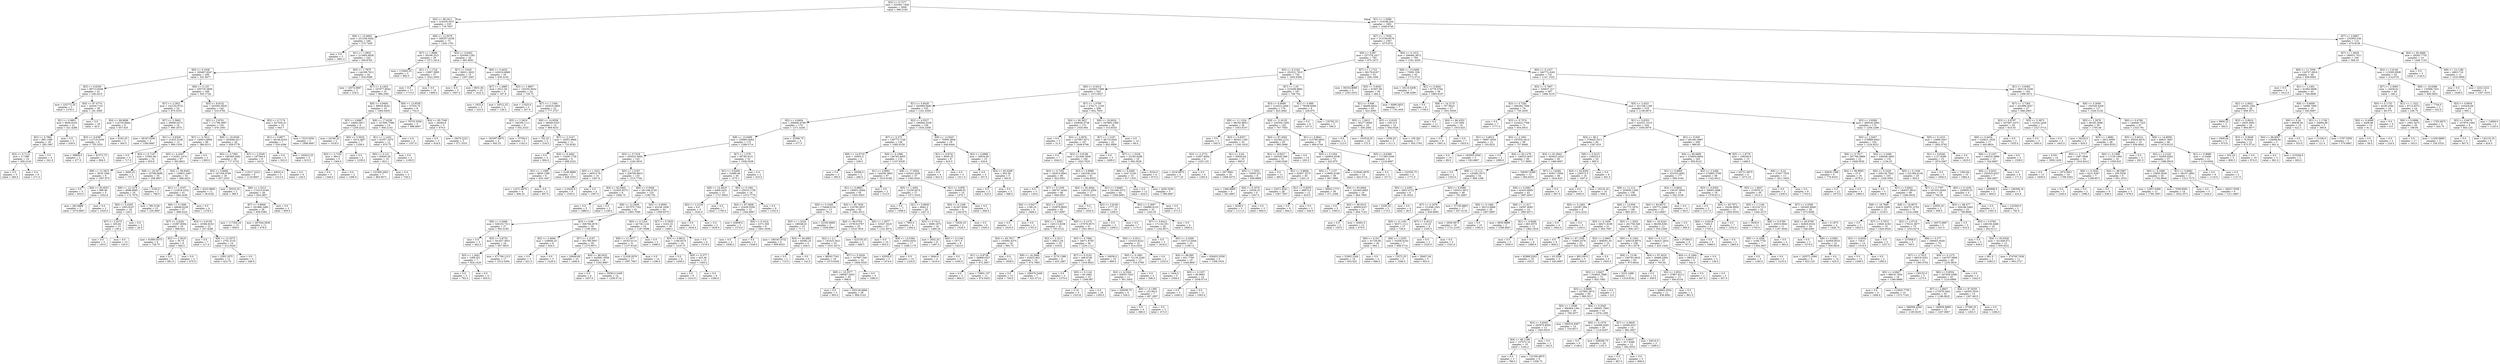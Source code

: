 digraph Tree {
node [shape=box] ;
0 [label="X[3] <= 0.7277\nmse = 333561.7456\nsamples = 2000\nvalue = 996.2165"] ;
1 [label="X[4] <= 96.2411\nmse = 318335.5237\nsamples = 319\nvalue = 719.7837"] ;
0 -> 1 [labeldistance=2.5, labelangle=45, headlabel="True"] ;
2 [label="X[8] <= 10.4664\nmse = 231256.0442\nsamples = 246\nvalue = 575.7439"] ;
1 -> 2 ;
3 [label="mse = 0.0\nsamples = 3\nvalue = 1861.0"] ;
2 -> 3 ;
4 [label="X[1] <= 1.0833\nmse = 213465.6638\nsamples = 243\nvalue = 559.8765"] ;
2 -> 4 ;
5 [label="X[0] <= 0.1038\nmse = 200467.6547\nsamples = 209\nvalue = 501.6077"] ;
4 -> 5 ;
6 [label="X[3] <= 0.6258\nmse = 99713.8346\nsamples = 41\nvalue = 249.3415"] ;
5 -> 6 ;
7 [label="mse = 233772.25\nsamples = 2\nvalue = 1376.5"] ;
6 -> 7 ;
8 [label="X[4] <= 87.4774\nmse = 24344.7101\nsamples = 39\nvalue = 191.5385"] ;
6 -> 8 ;
9 [label="X[1] <= 0.9801\nmse = 8656.8163\nsamples = 21\nvalue = 321.4286"] ;
8 -> 9 ;
10 [label="X[2] <= 3.7891\nmse = 895.1389\nsamples = 18\nvalue = 285.1667"] ;
9 -> 10 ;
11 [label="X[3] <= 0.7112\nmse = 5.7398\nsamples = 14\nvalue = 269.2143"] ;
10 -> 11 ;
12 [label="mse = 0.0\nsamples = 5\nvalue = 266.0"] ;
11 -> 12 ;
13 [label="mse = 0.0\nsamples = 9\nvalue = 271.0"] ;
11 -> 13 ;
14 [label="mse = 0.0\nsamples = 4\nvalue = 341.0"] ;
10 -> 14 ;
15 [label="mse = 0.0\nsamples = 3\nvalue = 539.0"] ;
9 -> 15 ;
16 [label="mse = 0.0\nsamples = 18\nvalue = 40.0"] ;
8 -> 16 ;
17 [label="X[0] <= 0.133\nmse = 205735.3809\nsamples = 168\nvalue = 563.1726"] ;
5 -> 17 ;
18 [label="X[7] <= 2.2821\nmse = 102154.9722\nsamples = 24\nvalue = 879.3333"] ;
17 -> 18 ;
19 [label="X[4] <= 89.8696\nmse = 114720.9844\nsamples = 8\nvalue = 657.625"] ;
18 -> 19 ;
20 [label="X[3] <= 0.6387\nmse = 112719.5556\nsamples = 6\nvalue = 755.3333"] ;
19 -> 20 ;
21 [label="mse = 38809.0\nsamples = 2\nvalue = 477.0"] ;
20 -> 21 ;
22 [label="mse = 91572.75\nsamples = 4\nvalue = 894.5"] ;
20 -> 22 ;
23 [label="mse = 6162.25\nsamples = 2\nvalue = 364.5"] ;
19 -> 23 ;
24 [label="X[7] <= 2.5893\nmse = 59006.0273\nsamples = 16\nvalue = 990.1875"] ;
18 -> 24 ;
25 [label="mse = 28163.5556\nsamples = 3\nvalue = 1384.6667"] ;
24 -> 25 ;
26 [label="X[1] <= 0.8328\nmse = 21925.5148\nsamples = 13\nvalue = 899.1538"] ;
24 -> 26 ;
27 [label="mse = 0.0\nsamples = 3\nvalue = 717.0"] ;
26 -> 27 ;
28 [label="X[3] <= 0.7167\nmse = 15562.96\nsamples = 10\nvalue = 953.8"] ;
26 -> 28 ;
29 [label="X[8] <= 12.3815\nmse = 3918.1094\nsamples = 8\nvalue = 1007.875"] ;
28 -> 29 ;
30 [label="mse = 0.0\nsamples = 3\nvalue = 933.0"] ;
29 -> 30 ;
31 [label="X[4] <= 92.8551\nmse = 886.96\nsamples = 5\nvalue = 1052.8"] ;
29 -> 31 ;
32 [label="mse = 282.8889\nsamples = 3\nvalue = 1074.6667"] ;
31 -> 32 ;
33 [label="mse = 0.0\nsamples = 2\nvalue = 1020.0"] ;
31 -> 33 ;
34 [label="mse = 3660.25\nsamples = 2\nvalue = 737.5"] ;
28 -> 34 ;
35 [label="X[5] <= 8.9152\nmse = 203562.5829\nsamples = 144\nvalue = 510.4792"] ;
17 -> 35 ;
36 [label="X[2] <= 3.8701\nmse = 171799.5897\nsamples = 134\nvalue = 478.1493"] ;
35 -> 36 ;
37 [label="X[7] <= 4.7612\nmse = 130913.6006\nsamples = 89\nvalue = 386.9213"] ;
36 -> 37 ;
38 [label="X[5] <= 4.3447\nmse = 110261.1074\nsamples = 87\nvalue = 363.8621"] ;
37 -> 38 ;
39 [label="X[8] <= 19.3471\nmse = 25788.6498\nsamples = 35\nvalue = 208.4857"] ;
38 -> 39 ;
40 [label="X[8] <= 12.1479\nmse = 4698.6685\nsamples = 33\nvalue = 172.7576"] ;
39 -> 40 ;
41 [label="X[6] <= 0.4305\nmse = 1955.9167\nsamples = 18\nvalue = 120.5"] ;
40 -> 41 ;
42 [label="X[7] <= 2.0375\nmse = 203.84\nsamples = 15\nvalue = 139.4"] ;
41 -> 42 ;
43 [label="mse = 0.0\nsamples = 2\nvalue = 103.0"] ;
42 -> 43 ;
44 [label="mse = 0.0\nsamples = 13\nvalue = 145.0"] ;
42 -> 44 ;
45 [label="mse = 0.0\nsamples = 3\nvalue = 26.0"] ;
41 -> 45 ;
46 [label="mse = 780.5156\nsamples = 15\nvalue = 235.4667"] ;
40 -> 46 ;
47 [label="mse = 5184.0\nsamples = 2\nvalue = 798.0"] ;
39 -> 47 ;
48 [label="X[4] <= 90.8265\nmse = 139931.2467\nsamples = 52\nvalue = 468.4423"] ;
38 -> 48 ;
49 [label="X[1] <= 1.0107\nmse = 112918.2332\nsamples = 41\nvalue = 584.2439"] ;
48 -> 49 ;
50 [label="X[6] <= 0.1408\nmse = 49648.6238\nsamples = 37\nvalue = 498.4324"] ;
49 -> 50 ;
51 [label="X[7] <= 2.6291\nmse = 31997.8594\nsamples = 16\nvalue = 696.625"] ;
50 -> 51 ;
52 [label="mse = 61894.9375\nsamples = 8\nvalue = 728.75"] ;
51 -> 52 ;
53 [label="X[2] <= 2.5018\nmse = 36.75\nsamples = 8\nvalue = 664.5"] ;
51 -> 53 ;
54 [label="mse = 0.0\nsamples = 6\nvalue = 661.0"] ;
53 -> 54 ;
55 [label="mse = 0.0\nsamples = 2\nvalue = 675.0"] ;
53 -> 55 ;
56 [label="X[3] <= 0.6139\nmse = 10366.8163\nsamples = 21\nvalue = 347.4286"] ;
50 -> 56 ;
57 [label="mse = 0.0\nsamples = 7\nvalue = 217.0"] ;
56 -> 57 ;
58 [label="X[8] <= 12.3575\nmse = 2791.5153\nsamples = 14\nvalue = 412.6429"] ;
56 -> 58 ;
59 [label="mse = 2393.1875\nsamples = 12\nvalue = 423.75"] ;
58 -> 59 ;
60 [label="mse = 0.0\nsamples = 2\nvalue = 346.0"] ;
58 -> 60 ;
61 [label="mse = 0.0\nsamples = 4\nvalue = 1378.0"] ;
49 -> 61 ;
62 [label="mse = 4333.9669\nsamples = 11\nvalue = 36.8182"] ;
48 -> 62 ;
63 [label="mse = 0.0\nsamples = 2\nvalue = 1390.0"] ;
37 -> 63 ;
64 [label="X[8] <= 16.6548\nmse = 203648.4217\nsamples = 45\nvalue = 658.5778"] ;
36 -> 64 ;
65 [label="X[5] <= 3.7483\nmse = 190369.2492\nsamples = 36\nvalue = 717.4722"] ;
64 -> 65 ;
66 [label="X[3] <= 0.6666\nmse = 167169.9789\nsamples = 30\nvalue = 637.2333"] ;
65 -> 66 ;
67 [label="mse = 35532.25\nsamples = 2\nvalue = 398.5"] ;
66 -> 67 ;
68 [label="X[6] <= 1.5213\nmse = 172210.9184\nsamples = 28\nvalue = 654.2857"] ;
66 -> 68 ;
69 [label="X[7] <= 0.8946\nmse = 181986.2485\nsamples = 26\nvalue = 638.5385"] ;
68 -> 69 ;
70 [label="mse = 117264.24\nsamples = 15\nvalue = 609.6"] ;
69 -> 70 ;
71 [label="mse = 267544.3636\nsamples = 11\nvalue = 678.0"] ;
69 -> 71 ;
72 [label="mse = 0.0\nsamples = 2\nvalue = 859.0"] ;
68 -> 72 ;
73 [label="mse = 113217.2222\nsamples = 6\nvalue = 1118.6667"] ;
65 -> 73 ;
74 [label="X[7] <= 2.5549\nmse = 187394.0\nsamples = 9\nvalue = 423.0"] ;
64 -> 74 ;
75 [label="mse = 40032.0\nsamples = 3\nvalue = 1013.0"] ;
74 -> 75 ;
76 [label="mse = 0.0\nsamples = 6\nvalue = 128.0"] ;
74 -> 76 ;
77 [label="X[3] <= 0.7174\nmse = 427500.41\nsamples = 10\nvalue = 943.7"] ;
35 -> 77 ;
78 [label="X[1] <= 0.8877\nmse = 49146.8163\nsamples = 7\nvalue = 534.4286"] ;
77 -> 78 ;
79 [label="mse = 0.0\nsamples = 5\nvalue = 502.0"] ;
78 -> 79 ;
80 [label="mse = 162812.25\nsamples = 2\nvalue = 615.5"] ;
78 -> 80 ;
81 [label="mse = 7523.5556\nsamples = 3\nvalue = 1898.6667"] ;
77 -> 81 ;
82 [label="X[5] <= 1.7875\nmse = 144199.7612\nsamples = 34\nvalue = 918.0588"] ;
4 -> 82 ;
83 [label="mse = 14572.6667\nsamples = 3\nvalue = 234.0"] ;
82 -> 83 ;
84 [label="X[7] <= 4.1454\nmse = 107077.8044\nsamples = 31\nvalue = 984.2581"] ;
82 -> 84 ;
85 [label="X[6] <= 0.9494\nmse = 99020.8242\nsamples = 23\nvalue = 1065.0435"] ;
84 -> 85 ;
86 [label="X[3] <= 0.6867\nmse = 24663.0617\nsamples = 9\nvalue = 1259.2222"] ;
85 -> 86 ;
87 [label="mse = 24180.25\nsamples = 2\nvalue = 1018.5"] ;
86 -> 87 ;
88 [label="X[5] <= 5.5033\nmse = 3514.2857\nsamples = 7\nvalue = 1328.0"] ;
86 -> 88 ;
89 [label="X[5] <= 3.7192\nmse = 384.0\nsamples = 5\nvalue = 1364.0"] ;
88 -> 89 ;
90 [label="mse = 0.0\nsamples = 3\nvalue = 1348.0"] ;
89 -> 90 ;
91 [label="mse = 0.0\nsamples = 2\nvalue = 1388.0"] ;
89 -> 91 ;
92 [label="mse = 0.0\nsamples = 2\nvalue = 1238.0"] ;
88 -> 92 ;
93 [label="X[8] <= 17.6258\nmse = 107000.7398\nsamples = 14\nvalue = 940.2143"] ;
85 -> 93 ;
94 [label="X[1] <= 1.1423\nmse = 91057.1875\nsamples = 12\nvalue = 870.75"] ;
93 -> 94 ;
95 [label="X[0] <= 0.131\nmse = 95645.49\nsamples = 10\nvalue = 823.1"] ;
94 -> 95 ;
96 [label="mse = 131099.2653\nsamples = 7\nvalue = 863.8571"] ;
95 -> 96 ;
97 [label="mse = 0.0\nsamples = 3\nvalue = 728.0"] ;
95 -> 97 ;
98 [label="mse = 0.0\nsamples = 2\nvalue = 1109.0"] ;
94 -> 98 ;
99 [label="mse = 0.0\nsamples = 2\nvalue = 1357.0"] ;
93 -> 99 ;
100 [label="X[8] <= 13.8558\nmse = 57534.75\nsamples = 8\nvalue = 752.0"] ;
84 -> 100 ;
101 [label="mse = 79733.5556\nsamples = 3\nvalue = 888.6667"] ;
100 -> 101 ;
102 [label="X[4] <= 85.7548\nmse = 26284.8\nsamples = 5\nvalue = 670.0"] ;
100 -> 102 ;
103 [label="mse = 0.0\nsamples = 2\nvalue = 818.0"] ;
102 -> 103 ;
104 [label="mse = 19470.2222\nsamples = 3\nvalue = 571.3333"] ;
102 -> 104 ;
105 [label="X[8] <= 12.5078\nmse = 306257.6258\nsamples = 73\nvalue = 1205.1781"] ;
1 -> 105 ;
106 [label="X[7] <= 1.9689\nmse = 56166.2521\nsamples = 29\nvalue = 1571.2414"] ;
105 -> 106 ;
107 [label="mse = 115940.25\nsamples = 2\nvalue = 882.5"] ;
106 -> 107 ;
108 [label="X[1] <= 1.1724\nmse = 13997.5995\nsamples = 27\nvalue = 1622.2593"] ;
106 -> 108 ;
109 [label="mse = 0.0\nsamples = 17\nvalue = 1713.0"] ;
108 -> 109 ;
110 [label="mse = 0.0\nsamples = 10\nvalue = 1468.0"] ;
108 -> 110 ;
111 [label="X[3] <= 0.6402\nmse = 324560.1281\nsamples = 44\nvalue = 963.9091"] ;
105 -> 111 ;
112 [label="X[7] <= 0.635\nmse = 66911.2622\nsamples = 15\nvalue = 1597.2667"] ;
111 -> 112 ;
113 [label="mse = 0.0\nsamples = 5\nvalue = 1947.0"] ;
112 -> 113 ;
114 [label="mse = 8631.84\nsamples = 10\nvalue = 1422.4"] ;
112 -> 114 ;
115 [label="X[6] <= 0.4434\nmse = 143018.6968\nsamples = 29\nvalue = 636.3103"] ;
111 -> 115 ;
116 [label="X[7] <= 1.4985\nmse = 9512.56\nsamples = 5\nvalue = 187.8"] ;
115 -> 116 ;
117 [label="mse = 1922.0\nsamples = 3\nvalue = 222.0"] ;
116 -> 117 ;
118 [label="mse = 16512.25\nsamples = 2\nvalue = 136.5"] ;
116 -> 118 ;
119 [label="X[5] <= 1.8807\nmse = 120192.8542\nsamples = 24\nvalue = 729.75"] ;
115 -> 119 ;
120 [label="mse = 11025.0\nsamples = 2\nvalue = 207.0"] ;
119 -> 120 ;
121 [label="X[7] <= 1.1364\nmse = 103016.2893\nsamples = 22\nvalue = 777.2727"] ;
119 -> 121 ;
122 [label="X[5] <= 2.2819\nmse = 156169.1111\nsamples = 9\nvalue = 932.3333"] ;
121 -> 122 ;
123 [label="mse = 183397.6875\nsamples = 4\nvalue = 645.25"] ;
122 -> 123 ;
124 [label="mse = 15706.0\nsamples = 5\nvalue = 1162.0"] ;
122 -> 124 ;
125 [label="X[8] <= 14.6558\nmse = 38048.5325\nsamples = 13\nvalue = 669.9231"] ;
121 -> 125 ;
126 [label="mse = 702.25\nsamples = 2\nvalue = 318.5"] ;
125 -> 126 ;
127 [label="X[7] <= 2.2147\nmse = 18301.9669\nsamples = 11\nvalue = 733.8182"] ;
125 -> 127 ;
128 [label="mse = 0.0\nsamples = 2\nvalue = 894.0"] ;
127 -> 128 ;
129 [label="X[5] <= 6.4462\nmse = 15400.1728\nsamples = 9\nvalue = 698.2222"] ;
127 -> 129 ;
130 [label="X[1] <= 1.1099\nmse = 8830.1389\nsamples = 6\nvalue = 633.1667"] ;
129 -> 130 ;
131 [label="mse = 11071.6875\nsamples = 4\nvalue = 606.25"] ;
130 -> 131 ;
132 [label="mse = 0.0\nsamples = 2\nvalue = 687.0"] ;
130 -> 132 ;
133 [label="mse = 3146.8889\nsamples = 3\nvalue = 828.3333"] ;
129 -> 133 ;
134 [label="X[1] <= 1.0586\nmse = 319198.204\nsamples = 1681\nvalue = 1048.6746"] ;
0 -> 134 [labeldistance=2.5, labelangle=-45, headlabel="False"] ;
135 [label="X[7] <= 1.7639\nmse = 313109.6578\nsamples = 1567\nvalue = 1075.873"] ;
134 -> 135 ;
136 [label="X[6] <= 0.967\nmse = 257379.1917\nsamples = 783\nvalue = 970.1673"] ;
135 -> 136 ;
137 [label="X[5] <= 6.2163\nmse = 252531.7815\nsamples = 730\nvalue = 1003.6384"] ;
136 -> 137 ;
138 [label="X[6] <= 0.4314\nmse = 243363.7499\nsamples = 543\nvalue = 1073.8527"] ;
137 -> 138 ;
139 [label="X[1] <= 0.8428\nmse = 202968.5683\nsamples = 335\nvalue = 1161.4358"] ;
138 -> 139 ;
140 [label="X[2] <= 4.8404\nmse = 206640.4789\nsamples = 179\nvalue = 1271.4246"] ;
139 -> 140 ;
141 [label="X[8] <= 13.0499\nmse = 195863.9363\nsamples = 175\nvalue = 1289.5714"] ;
140 -> 141 ;
142 [label="X[3] <= 0.7418\nmse = 205032.0005\nsamples = 143\nvalue = 1240.3916"] ;
141 -> 142 ;
143 [label="X[5] <= 1.3221\nmse = 66515.76\nsamples = 10\nvalue = 1567.8"] ;
142 -> 143 ;
144 [label="mse = 110450.0\nsamples = 6\nvalue = 1555.0"] ;
143 -> 144 ;
145 [label="mse = 0.0\nsamples = 4\nvalue = 1587.0"] ;
143 -> 145 ;
146 [label="X[5] <= 1.0187\nmse = 206780.8815\nsamples = 133\nvalue = 1215.7744"] ;
142 -> 146 ;
147 [label="X[4] <= 92.0465\nmse = 131835.9375\nsamples = 8\nvalue = 1606.75"] ;
146 -> 147 ;
148 [label="mse = 0.0\nsamples = 5\nvalue = 1888.0"] ;
147 -> 148 ;
149 [label="mse = 0.0\nsamples = 3\nvalue = 1138.0"] ;
147 -> 149 ;
150 [label="X[6] <= 0.3049\nmse = 201168.0745\nsamples = 125\nvalue = 1190.752"] ;
146 -> 150 ;
151 [label="X[8] <= 12.2636\nmse = 337375.7162\nsamples = 61\nvalue = 1065.7049"] ;
150 -> 151 ;
152 [label="X[6] <= 0.2666\nmse = 328103.7311\nsamples = 27\nvalue = 902.5185"] ;
151 -> 152 ;
153 [label="mse = 0.0\nsamples = 3\nvalue = 462.0"] ;
152 -> 153 ;
154 [label="X[3] <= 0.8733\nmse = 341827.4931\nsamples = 24\nvalue = 957.5833"] ;
152 -> 154 ;
155 [label="X[5] <= 1.2641\nmse = 1269.551\nsamples = 7\nvalue = 824.1429"] ;
154 -> 155 ;
156 [label="mse = 0.0\nsamples = 3\nvalue = 783.0"] ;
155 -> 156 ;
157 [label="mse = 0.0\nsamples = 4\nvalue = 855.0"] ;
155 -> 157 ;
158 [label="mse = 471706.1315\nsamples = 17\nvalue = 1012.5294"] ;
154 -> 158 ;
159 [label="X[3] <= 0.88\nmse = 306798.2076\nsamples = 34\nvalue = 1195.2941"] ;
151 -> 159 ;
160 [label="X[2] <= 3.4694\nmse = 159600.25\nsamples = 6\nvalue = 820.5"] ;
159 -> 160 ;
161 [label="mse = 0.0\nsamples = 3\nvalue = 421.0"] ;
160 -> 161 ;
162 [label="mse = 0.0\nsamples = 3\nvalue = 1220.0"] ;
160 -> 162 ;
163 [label="X[7] <= 1.2197\nmse = 301789.5957\nsamples = 28\nvalue = 1275.6071"] ;
159 -> 163 ;
164 [label="mse = 20649.69\nsamples = 10\nvalue = 1406.9"] ;
163 -> 164 ;
165 [label="X[4] <= 86.0432\nmse = 443081.5556\nsamples = 18\nvalue = 1202.6667"] ;
163 -> 165 ;
166 [label="mse = 0.0\nsamples = 4\nvalue = 1007.0"] ;
165 -> 166 ;
167 [label="mse = 555612.2449\nsamples = 14\nvalue = 1258.5714"] ;
165 -> 167 ;
168 [label="X[3] <= 0.8056\nmse = 42236.1836\nsamples = 64\nvalue = 1309.9375"] ;
150 -> 168 ;
169 [label="X[0] <= 0.1254\nmse = 42736.1142\nsamples = 34\nvalue = 1187.0588"] ;
168 -> 169 ;
170 [label="X[8] <= 11.5977\nmse = 19163.0114\nsamples = 31\nvalue = 1137.6129"] ;
169 -> 170 ;
171 [label="mse = 31428.2976\nsamples = 17\nvalue = 1097.7647"] ;
170 -> 171 ;
172 [label="mse = 0.0\nsamples = 14\nvalue = 1186.0"] ;
170 -> 172 ;
173 [label="mse = 0.0\nsamples = 3\nvalue = 1698.0"] ;
169 -> 173 ;
174 [label="X[7] <= 0.7829\nmse = 5163.16\nsamples = 30\nvalue = 1449.2"] ;
168 -> 174 ;
175 [label="X[3] <= 0.8613\nmse = 1188.9375\nsamples = 24\nvalue = 1416.75"] ;
174 -> 175 ;
176 [label="mse = 0.0\nsamples = 9\nvalue = 1456.0"] ;
175 -> 176 ;
177 [label="X[6] <= 0.377\nmse = 423.36\nsamples = 15\nvalue = 1393.2"] ;
175 -> 177 ;
178 [label="mse = 0.0\nsamples = 9\nvalue = 1410.0"] ;
177 -> 178 ;
179 [label="mse = 0.0\nsamples = 6\nvalue = 1368.0"] ;
177 -> 179 ;
180 [label="mse = 0.0\nsamples = 6\nvalue = 1579.0"] ;
174 -> 180 ;
181 [label="X[7] <= 1.078\nmse = 95785.9131\nsamples = 32\nvalue = 1509.3438"] ;
141 -> 181 ;
182 [label="X[1] <= 0.8266\nmse = 32989.49\nsamples = 30\nvalue = 1575.1"] ;
181 -> 182 ;
183 [label="X[8] <= 14.4619\nmse = 6460.2431\nsamples = 12\nvalue = 1727.0833"] ;
182 -> 183 ;
184 [label="X[2] <= 2.2126\nmse = 6.0\nsamples = 5\nvalue = 1632.0"] ;
183 -> 184 ;
185 [label="mse = 0.0\nsamples = 3\nvalue = 1634.0"] ;
184 -> 185 ;
186 [label="mse = 0.0\nsamples = 2\nvalue = 1629.0"] ;
184 -> 186 ;
187 [label="mse = 0.0\nsamples = 7\nvalue = 1795.0"] ;
183 -> 187 ;
188 [label="X[0] <= 0.1061\nmse = 25010.1728\nsamples = 18\nvalue = 1473.7778"] ;
182 -> 188 ;
189 [label="X[4] <= 87.5808\nmse = 22439.5556\nsamples = 12\nvalue = 1544.6667"] ;
188 -> 189 ;
190 [label="mse = 43808.0\nsamples = 3\nvalue = 1374.0"] ;
189 -> 190 ;
191 [label="X[0] <= 0.1014\nmse = 2371.358\nsamples = 9\nvalue = 1601.5556"] ;
189 -> 191 ;
192 [label="mse = 0.0\nsamples = 4\nvalue = 1656.0"] ;
191 -> 192 ;
193 [label="mse = 0.0\nsamples = 5\nvalue = 1558.0"] ;
191 -> 193 ;
194 [label="mse = 0.0\nsamples = 6\nvalue = 1332.0"] ;
188 -> 194 ;
195 [label="mse = 0.0\nsamples = 2\nvalue = 523.0"] ;
181 -> 195 ;
196 [label="mse = 33390.75\nsamples = 4\nvalue = 477.5"] ;
140 -> 196 ;
197 [label="X[2] <= 4.5527\nmse = 168946.4339\nsamples = 156\nvalue = 1035.2308"] ;
139 -> 197 ;
198 [label="X[7] <= 0.272\nmse = 159773.7148\nsamples = 138\nvalue = 1085.6159"] ;
197 -> 198 ;
199 [label="X[8] <= 14.9716\nmse = 20002.0\nsamples = 4\nvalue = 338.0"] ;
198 -> 199 ;
200 [label="mse = 0.0\nsamples = 2\nvalue = 390.0"] ;
199 -> 200 ;
201 [label="mse = 34596.0\nsamples = 2\nvalue = 286.0"] ;
199 -> 201 ;
202 [label="X[0] <= 0.1086\nmse = 146763.4955\nsamples = 134\nvalue = 1107.9328"] ;
198 -> 202 ;
203 [label="X[1] <= 0.8991\nmse = 144256.3803\nsamples = 97\nvalue = 1010.6186"] ;
202 -> 203 ;
204 [label="X[1] <= 0.8863\nmse = 136831.9384\nsamples = 95\nvalue = 1025.3053"] ;
203 -> 204 ;
205 [label="X[0] <= 0.1049\nmse = 174448.6154\nsamples = 13\nvalue = 791.0"] ;
204 -> 205 ;
206 [label="X[5] <= 1.3224\nmse = 196546.61\nsamples = 10\nvalue = 717.3"] ;
205 -> 206 ;
207 [label="mse = 180183.4722\nsamples = 6\nvalue = 909.8333"] ;
206 -> 207 ;
208 [label="X[4] <= 84.6881\nmse = 82082.25\nsamples = 4\nvalue = 428.5"] ;
206 -> 208 ;
209 [label="mse = 0.0\nsamples = 2\nvalue = 715.0"] ;
208 -> 209 ;
210 [label="mse = 0.0\nsamples = 2\nvalue = 142.0"] ;
208 -> 210 ;
211 [label="mse = 22330.8889\nsamples = 3\nvalue = 1036.6667"] ;
205 -> 211 ;
212 [label="X[4] <= 95.7629\nmse = 120785.0037\nsamples = 82\nvalue = 1062.4512"] ;
204 -> 212 ;
213 [label="X[4] <= 84.0704\nmse = 157819.0797\nsamples = 55\nvalue = 1018.7818"] ;
212 -> 213 ;
214 [label="X[2] <= 2.1\nmse = 143325.3421\nsamples = 53\nvalue = 1031.5472"] ;
213 -> 214 ;
215 [label="mse = 96543.7341\nsamples = 19\nvalue = 1073.0526"] ;
214 -> 215 ;
216 [label="X[7] <= 0.5429\nmse = 167967.346\nsamples = 34\nvalue = 1008.3529"] ;
214 -> 216 ;
217 [label="X[8] <= 10.3577\nmse = 189587.2933\nsamples = 30\nvalue = 998.8"] ;
216 -> 217 ;
218 [label="mse = 0.0\nsamples = 2\nvalue = 993.0"] ;
217 -> 218 ;
219 [label="mse = 203126.6684\nsamples = 28\nvalue = 999.2143"] ;
217 -> 219 ;
220 [label="mse = 0.0\nsamples = 4\nvalue = 1080.0"] ;
216 -> 220 ;
221 [label="mse = 423150.25\nsamples = 2\nvalue = 680.5"] ;
213 -> 221 ;
222 [label="X[5] <= 1.5977\nmse = 33547.3525\nsamples = 27\nvalue = 1151.4074"] ;
212 -> 222 ;
223 [label="mse = 0.0\nsamples = 10\nvalue = 953.0"] ;
222 -> 223 ;
224 [label="X[8] <= 14.5394\nmse = 16503.6332\nsamples = 17\nvalue = 1268.1176"] ;
222 -> 224 ;
225 [label="mse = 42050.0\nsamples = 3\nvalue = 1474.0"] ;
224 -> 225 ;
226 [label="mse = 0.0\nsamples = 14\nvalue = 1224.0"] ;
224 -> 226 ;
227 [label="mse = 0.0\nsamples = 2\nvalue = 313.0"] ;
203 -> 227 ;
228 [label="X[8] <= 17.8563\nmse = 63422.4295\nsamples = 37\nvalue = 1363.0541"] ;
202 -> 228 ;
229 [label="X[5] <= 1.4081\nmse = 12239.4074\nsamples = 27\nvalue = 1471.3333"] ;
228 -> 229 ;
230 [label="mse = 0.0\nsamples = 7\nvalue = 1598.0"] ;
229 -> 230 ;
231 [label="X[1] <= 0.8936\nmse = 8942.2\nsamples = 20\nvalue = 1427.0"] ;
229 -> 231 ;
232 [label="mse = 7803.0\nsamples = 4\nvalue = 1294.0"] ;
231 -> 232 ;
233 [label="X[3] <= 0.7412\nmse = 3699.1875\nsamples = 16\nvalue = 1460.25"] ;
231 -> 233 ;
234 [label="mse = 2652.25\nsamples = 8\nvalue = 1497.5"] ;
233 -> 234 ;
235 [label="X[6] <= 0.1194\nmse = 1971.0\nsamples = 8\nvalue = 1423.0"] ;
233 -> 235 ;
236 [label="mse = 3844.0\nsamples = 4\nvalue = 1416.0"] ;
235 -> 236 ;
237 [label="mse = 0.0\nsamples = 4\nvalue = 1430.0"] ;
235 -> 237 ;
238 [label="X[1] <= 0.959\nmse = 84489.81\nsamples = 10\nvalue = 1070.7"] ;
228 -> 238 ;
239 [label="X[0] <= 0.1299\nmse = 61267.6094\nsamples = 8\nvalue = 1164.875"] ;
238 -> 239 ;
240 [label="mse = 72630.25\nsamples = 2\nvalue = 1524.5"] ;
239 -> 240 ;
241 [label="mse = 0.0\nsamples = 6\nvalue = 1045.0"] ;
239 -> 241 ;
242 [label="mse = 0.0\nsamples = 2\nvalue = 694.0"] ;
238 -> 242 ;
243 [label="X[8] <= 13.8347\nmse = 70590.3858\nsamples = 18\nvalue = 648.9444"] ;
197 -> 243 ;
244 [label="X[1] <= 0.8741\nmse = 8930.25\nsamples = 8\nvalue = 916.5"] ;
243 -> 244 ;
245 [label="mse = 0.0\nsamples = 4\nvalue = 822.0"] ;
244 -> 245 ;
246 [label="mse = 0.0\nsamples = 4\nvalue = 1011.0"] ;
244 -> 246 ;
247 [label="X[2] <= 4.6886\nmse = 16834.69\nsamples = 10\nvalue = 434.9"] ;
243 -> 247 ;
248 [label="mse = 0.0\nsamples = 5\nvalue = 307.0"] ;
247 -> 248 ;
249 [label="X[4] <= 93.0299\nmse = 952.56\nsamples = 5\nvalue = 562.8"] ;
247 -> 249 ;
250 [label="mse = 0.0\nsamples = 2\nvalue = 525.0"] ;
249 -> 250 ;
251 [label="mse = 0.0\nsamples = 3\nvalue = 588.0"] ;
249 -> 251 ;
252 [label="X[7] <= 1.0759\nmse = 276171.1159\nsamples = 208\nvalue = 932.7933"] ;
138 -> 252 ;
253 [label="X[4] <= 80.3627\nmse = 250648.3738\nsamples = 172\nvalue = 1020.064"] ;
252 -> 253 ;
254 [label="mse = 0.0\nsamples = 5\nvalue = 31.0"] ;
253 -> 254 ;
255 [label="X[2] <= 2.0876\nmse = 227987.0571\nsamples = 167\nvalue = 1049.6766"] ;
253 -> 255 ;
256 [label="mse = 0.0\nsamples = 7\nvalue = 1642.0"] ;
255 -> 256 ;
257 [label="X[3] <= 0.8188\nmse = 221940.3936\nsamples = 160\nvalue = 1023.7625"] ;
255 -> 257 ;
258 [label="X[3] <= 0.7292\nmse = 182915.6843\nsamples = 99\nvalue = 924.5051"] ;
257 -> 258 ;
259 [label="mse = 0.0\nsamples = 3\nvalue = 139.0"] ;
258 -> 259 ;
260 [label="X[7] <= 0.1559\nmse = 168747.4244\nsamples = 96\nvalue = 949.0521"] ;
258 -> 260 ;
261 [label="X[6] <= 0.6477\nmse = 1190.25\nsamples = 4\nvalue = 1666.5"] ;
260 -> 261 ;
262 [label="mse = 0.0\nsamples = 2\nvalue = 1632.0"] ;
261 -> 262 ;
263 [label="mse = 0.0\nsamples = 2\nvalue = 1701.0"] ;
261 -> 263 ;
264 [label="X[2] <= 2.5027\nmse = 152679.8605\nsamples = 92\nvalue = 917.8587"] ;
260 -> 264 ;
265 [label="X[5] <= 1.2562\nmse = 129113.8108\nsamples = 41\nvalue = 763.5122"] ;
264 -> 265 ;
266 [label="X[4] <= 83.7817\nmse = 153092.4375\nsamples = 16\nvalue = 992.75"] ;
265 -> 266 ;
267 [label="X[1] <= 0.8738\nmse = 58869.6327\nsamples = 14\nvalue = 872.2857"] ;
266 -> 267 ;
268 [label="mse = 0.0\nsamples = 3\nvalue = 864.0"] ;
267 -> 268 ;
269 [label="mse = 74901.157\nsamples = 11\nvalue = 874.5455"] ;
267 -> 269 ;
270 [label="mse = 0.0\nsamples = 2\nvalue = 1836.0"] ;
266 -> 270 ;
271 [label="X[2] <= 2.3211\nmse = 58611.04\nsamples = 25\nvalue = 616.8"] ;
265 -> 271 ;
272 [label="X[8] <= 16.2669\nmse = 62422.903\nsamples = 19\nvalue = 674.7895"] ;
271 -> 272 ;
273 [label="mse = 0.0\nsamples = 12\nvalue = 700.0"] ;
272 -> 273 ;
274 [label="mse = 166476.2449\nsamples = 7\nvalue = 631.5714"] ;
272 -> 274 ;
275 [label="mse = 2170.1389\nsamples = 6\nvalue = 433.1667"] ;
271 -> 275 ;
276 [label="X[0] <= 0.1275\nmse = 137076.9573\nsamples = 51\nvalue = 1041.9412"] ;
264 -> 276 ;
277 [label="X[3] <= 0.7984\nmse = 34071.8765\nsamples = 36\nvalue = 1220.1111"] ;
276 -> 277 ;
278 [label="X[7] <= 0.3143\nmse = 496.6746\nsamples = 26\nvalue = 1316.6923"] ;
277 -> 278 ;
279 [label="mse = 0.0\nsamples = 3\nvalue = 1375.0"] ;
278 -> 279 ;
280 [label="X[0] <= 0.1142\nmse = 60.1664\nsamples = 23\nvalue = 1309.087"] ;
278 -> 280 ;
281 [label="mse = 0.16\nsamples = 5\nvalue = 1323.8"] ;
280 -> 281 ;
282 [label="mse = 0.0\nsamples = 18\nvalue = 1305.0"] ;
280 -> 282 ;
283 [label="mse = 34058.0\nsamples = 10\nvalue = 969.0"] ;
277 -> 283 ;
284 [label="X[6] <= 0.5511\nmse = 125253.8222\nsamples = 15\nvalue = 614.3333"] ;
276 -> 284 ;
285 [label="X[0] <= 0.1691\nmse = 72116.2249\nsamples = 13\nvalue = 516.0769"] ;
284 -> 285 ;
286 [label="X[2] <= 4.5344\nmse = 83855.7025\nsamples = 11\nvalue = 501.5455"] ;
285 -> 286 ;
287 [label="mse = 229356.75\nsamples = 4\nvalue = 526.5"] ;
286 -> 287 ;
288 [label="X[0] <= 0.1385\nmse = 153.0612\nsamples = 7\nvalue = 487.2857"] ;
286 -> 288 ;
289 [label="mse = 0.0\nsamples = 4\nvalue = 498.0"] ;
288 -> 289 ;
290 [label="mse = 0.0\nsamples = 3\nvalue = 473.0"] ;
288 -> 290 ;
291 [label="mse = 0.0\nsamples = 2\nvalue = 596.0"] ;
285 -> 291 ;
292 [label="mse = 0.0\nsamples = 2\nvalue = 1253.0"] ;
284 -> 292 ;
293 [label="X[3] <= 0.8999\nmse = 243336.2241\nsamples = 61\nvalue = 1184.8525"] ;
257 -> 293 ;
294 [label="X[4] <= 92.4944\nmse = 129123.3564\nsamples = 17\nvalue = 1508.2353"] ;
293 -> 294 ;
295 [label="mse = 0.0\nsamples = 7\nvalue = 1935.0"] ;
294 -> 295 ;
296 [label="X[2] <= 3.8106\nmse = 2777.25\nsamples = 10\nvalue = 1209.5"] ;
294 -> 296 ;
297 [label="mse = 0.0\nsamples = 3\nvalue = 1290.0"] ;
296 -> 297 ;
298 [label="mse = 0.0\nsamples = 7\nvalue = 1175.0"] ;
296 -> 298 ;
299 [label="X[1] <= 0.9485\nmse = 231448.5372\nsamples = 44\nvalue = 1059.9091"] ;
293 -> 299 ;
300 [label="X[2] <= 2.3697\nmse = 194990.8125\nsamples = 32\nvalue = 1243.25"] ;
299 -> 300 ;
301 [label="X[7] <= 0.6412\nmse = 171142.551\nsamples = 28\nvalue = 1162.8571"] ;
300 -> 301 ;
302 [label="mse = 0.0\nsamples = 3\nvalue = 1619.0"] ;
301 -> 302 ;
303 [label="X[5] <= 3.3268\nmse = 163715.5456\nsamples = 25\nvalue = 1108.12"] ;
301 -> 303 ;
304 [label="X[4] <= 88.965\nmse = 931.7784\nsamples = 19\nvalue = 1044.8947"] ;
303 -> 304 ;
305 [label="mse = 1444.0\nsamples = 5\nvalue = 1008.0"] ;
304 -> 305 ;
306 [label="X[0] <= 0.1257\nmse = 89.0663\nsamples = 14\nvalue = 1058.0714"] ;
304 -> 306 ;
307 [label="mse = 0.0\nsamples = 3\nvalue = 1040.0"] ;
306 -> 307 ;
308 [label="mse = 0.0\nsamples = 11\nvalue = 1063.0"] ;
306 -> 308 ;
309 [label="mse = 626453.5556\nsamples = 6\nvalue = 1308.3333"] ;
303 -> 309 ;
310 [label="mse = 0.0\nsamples = 4\nvalue = 1806.0"] ;
300 -> 310 ;
311 [label="mse = 0.0\nsamples = 12\nvalue = 571.0"] ;
299 -> 311 ;
312 [label="X[8] <= 16.9024\nmse = 187869.1389\nsamples = 36\nvalue = 515.8333"] ;
252 -> 312 ;
313 [label="X[7] <= 1.2197\nmse = 96710.6281\nsamples = 22\nvalue = 802.0909"] ;
312 -> 313 ;
314 [label="mse = 0.0\nsamples = 3\nvalue = 1499.0"] ;
313 -> 314 ;
315 [label="X[7] <= 1.5236\nmse = 23185.6288\nsamples = 19\nvalue = 692.0526"] ;
313 -> 315 ;
316 [label="X[6] <= 0.5495\nmse = 1047.3156\nsamples = 15\nvalue = 617.1333"] ;
315 -> 316 ;
317 [label="mse = 0.0\nsamples = 12\nvalue = 624.0"] ;
316 -> 317 ;
318 [label="mse = 4293.5556\nsamples = 3\nvalue = 589.6667"] ;
316 -> 318 ;
319 [label="mse = 6224.5\nsamples = 4\nvalue = 973.0"] ;
315 -> 319 ;
320 [label="mse = 0.0\nsamples = 14\nvalue = 66.0"] ;
312 -> 320 ;
321 [label="X[7] <= 1.03\nmse = 223268.9662\nsamples = 187\nvalue = 799.754"] ;
137 -> 321 ;
322 [label="X[3] <= 0.9089\nmse = 214522.2409\nsamples = 179\nvalue = 825.2682"] ;
321 -> 322 ;
323 [label="X[8] <= 11.1324\nmse = 86192.9653\nsamples = 36\nvalue = 1053.9167"] ;
322 -> 323 ;
324 [label="mse = 0.0\nsamples = 3\nvalue = 545.0"] ;
323 -> 324 ;
325 [label="X[3] <= 0.8257\nmse = 68343.1185\nsamples = 33\nvalue = 1100.1818"] ;
323 -> 325 ;
326 [label="X[2] <= 2.2772\nmse = 21857.8594\nsamples = 8\nvalue = 1435.125"] ;
325 -> 326 ;
327 [label="mse = 3316.6875\nsamples = 4\nvalue = 1577.25"] ;
326 -> 327 ;
328 [label="mse = 0.0\nsamples = 4\nvalue = 1293.0"] ;
326 -> 328 ;
329 [label="X[1] <= 0.84\nmse = 35830.64\nsamples = 25\nvalue = 993.0"] ;
325 -> 329 ;
330 [label="mse = 267.9961\nsamples = 16\nvalue = 1068.4375"] ;
329 -> 330 ;
331 [label="X[5] <= 7.2931\nmse = 70950.321\nsamples = 9\nvalue = 858.8889"] ;
329 -> 331 ;
332 [label="mse = 1386.8889\nsamples = 3\nvalue = 501.6667"] ;
331 -> 332 ;
333 [label="X[0] <= 0.1676\nmse = 10026.25\nsamples = 6\nvalue = 1037.5"] ;
331 -> 333 ;
334 [label="mse = 9248.0\nsamples = 3\nvalue = 1111.0"] ;
333 -> 334 ;
335 [label="mse = 0.0\nsamples = 3\nvalue = 964.0"] ;
333 -> 335 ;
336 [label="X[8] <= 11.6155\nmse = 230354.1095\nsamples = 143\nvalue = 767.7063"] ;
322 -> 336 ;
337 [label="X[4] <= 87.4502\nmse = 222362.2121\nsamples = 65\nvalue = 885.5846"] ;
336 -> 337 ;
338 [label="X[1] <= 0.8327\nmse = 160545.288\nsamples = 51\nvalue = 1048.2549"] ;
337 -> 338 ;
339 [label="mse = 0.0\nsamples = 11\nvalue = 485.0"] ;
338 -> 339 ;
340 [label="X[1] <= 0.8666\nmse = 93457.3275\nsamples = 40\nvalue = 1203.15"] ;
338 -> 340 ;
341 [label="mse = 23071.4541\nsamples = 28\nvalue = 1367.7857"] ;
340 -> 341 ;
342 [label="X[1] <= 0.9555\nmse = 46875.0\nsamples = 12\nvalue = 819.0"] ;
340 -> 342 ;
343 [label="mse = 0.0\nsamples = 9\nvalue = 944.0"] ;
342 -> 343 ;
344 [label="mse = 0.0\nsamples = 3\nvalue = 444.0"] ;
342 -> 344 ;
345 [label="mse = 0.0\nsamples = 14\nvalue = 293.0"] ;
337 -> 345 ;
346 [label="X[1] <= 0.8641\nmse = 215785.0955\nsamples = 78\nvalue = 669.4744"] ;
336 -> 346 ;
347 [label="X[0] <= 0.1204\nmse = 146954.5538\nsamples = 72\nvalue = 623.875"] ;
346 -> 347 ;
348 [label="X[5] <= 7.1157\nmse = 119692.6186\nsamples = 58\nvalue = 667.3966"] ;
347 -> 348 ;
349 [label="mse = 39932.1775\nsamples = 39\nvalue = 571.2308"] ;
348 -> 349 ;
350 [label="X[4] <= 93.4664\nmse = 225465.0083\nsamples = 19\nvalue = 864.7895"] ;
348 -> 350 ;
351 [label="mse = 0.0\nsamples = 5\nvalue = 1593.0"] ;
350 -> 351 ;
352 [label="X[4] <= 99.9315\nmse = 48959.6327\nsamples = 14\nvalue = 604.7143"] ;
350 -> 352 ;
353 [label="mse = 0.0\nsamples = 2\nvalue = 159.0"] ;
352 -> 353 ;
354 [label="mse = 18491.0\nsamples = 12\nvalue = 679.0"] ;
352 -> 354 ;
355 [label="mse = 219540.3878\nsamples = 14\nvalue = 443.5714"] ;
347 -> 355 ;
356 [label="X[5] <= 6.6399\nmse = 717380.5556\nsamples = 6\nvalue = 1216.6667"] ;
346 -> 356 ;
357 [label="mse = 0.0\nsamples = 2\nvalue = 107.0"] ;
356 -> 357 ;
358 [label="mse = 152550.75\nsamples = 4\nvalue = 1771.5"] ;
356 -> 358 ;
359 [label="X[1] <= 0.869\nmse = 78508.6094\nsamples = 8\nvalue = 228.875"] ;
321 -> 359 ;
360 [label="mse = 0.0\nsamples = 6\nvalue = 107.0"] ;
359 -> 360 ;
361 [label="mse = 135792.25\nsamples = 2\nvalue = 594.5"] ;
359 -> 361 ;
362 [label="X[7] <= 1.1723\nmse = 96178.6187\nsamples = 53\nvalue = 509.1509"] ;
136 -> 362 ;
363 [label="mse = 85334.8889\nsamples = 3\nvalue = 1253.3333"] ;
362 -> 363 ;
364 [label="X[5] <= 5.6542\nmse = 61607.09\nsamples = 50\nvalue = 464.5"] ;
362 -> 364 ;
365 [label="X[1] <= 0.846\nmse = 58466.8632\nsamples = 43\nvalue = 423.2093"] ;
364 -> 365 ;
366 [label="X[5] <= 1.9412\nmse = 95277.6649\nsamples = 24\nvalue = 359.2083"] ;
365 -> 366 ;
367 [label="mse = 0.0\nsamples = 2\nvalue = 213.0"] ;
366 -> 367 ;
368 [label="mse = 101819.25\nsamples = 22\nvalue = 372.5"] ;
366 -> 368 ;
369 [label="X[3] <= 0.9162\nmse = 259.313\nsamples = 19\nvalue = 504.0526"] ;
365 -> 369 ;
370 [label="mse = 1056.25\nsamples = 2\nvalue = 511.5"] ;
369 -> 370 ;
371 [label="mse = 158.263\nsamples = 17\nvalue = 503.1765"] ;
369 -> 371 ;
372 [label="mse = 6089.2653\nsamples = 7\nvalue = 718.1429"] ;
364 -> 372 ;
373 [label="X[0] <= 0.1015\nmse = 346464.3872\nsamples = 784\nvalue = 1181.4439"] ;
135 -> 373 ;
374 [label="X[8] <= 13.0499\nmse = 75091.536\nsamples = 43\nvalue = 1772.3721"] ;
373 -> 374 ;
375 [label="mse = 19116.5306\nsamples = 7\nvalue = 1188.4286"] ;
374 -> 375 ;
376 [label="X[1] <= 0.8441\nmse = 6779.5764\nsamples = 36\nvalue = 1885.9167"] ;
374 -> 376 ;
377 [label="mse = 0.0\nsamples = 9\nvalue = 1749.0"] ;
376 -> 377 ;
378 [label="X[8] <= 14.2175\nmse = 707.8025\nsamples = 27\nvalue = 1931.5556"] ;
376 -> 378 ;
379 [label="mse = 0.0\nsamples = 11\nvalue = 1962.0"] ;
378 -> 379 ;
380 [label="X[4] <= 86.4352\nmse = 119.1094\nsamples = 16\nvalue = 1910.625"] ;
378 -> 380 ;
381 [label="mse = 0.0\nsamples = 9\nvalue = 1901.0"] ;
380 -> 381 ;
382 [label="mse = 0.0\nsamples = 7\nvalue = 1923.0"] ;
380 -> 382 ;
383 [label="X[0] <= 0.1527\nmse = 340772.4261\nsamples = 741\nvalue = 1147.1525"] ;
373 -> 383 ;
384 [label="X[3] <= 0.7907\nmse = 335637.317\nsamples = 597\nvalue = 1086.3216"] ;
383 -> 384 ;
385 [label="X[3] <= 0.7292\nmse = 306284.7306\nsamples = 78\nvalue = 755.3205"] ;
384 -> 385 ;
386 [label="mse = 0.0\nsamples = 7\nvalue = 1777.0"] ;
385 -> 386 ;
387 [label="X[3] <= 0.7374\nmse = 223422.7768\nsamples = 71\nvalue = 654.5915"] ;
385 -> 387 ;
388 [label="X[1] <= 0.8613\nmse = 78697.4556\nsamples = 13\nvalue = 193.9231"] ;
387 -> 388 ;
389 [label="mse = 0.0\nsamples = 10\nvalue = 89.0"] ;
388 -> 389 ;
390 [label="mse = 182005.5556\nsamples = 3\nvalue = 543.6667"] ;
388 -> 390 ;
391 [label="X[2] <= 2.1601\nmse = 197634.4414\nsamples = 58\nvalue = 757.8448"] ;
387 -> 391 ;
392 [label="mse = 0.0\nsamples = 2\nvalue = 1899.0"] ;
391 -> 392 ;
393 [label="X[4] <= 82.1278\nmse = 156523.4027\nsamples = 56\nvalue = 717.0893"] ;
391 -> 393 ;
394 [label="mse = 0.0\nsamples = 2\nvalue = 1553.0"] ;
393 -> 394 ;
395 [label="X[8] <= 13.113\nmse = 135482.5573\nsamples = 54\nvalue = 686.1296"] ;
393 -> 395 ;
396 [label="X[5] <= 2.4391\nmse = 5953.4722\nsamples = 6\nvalue = 81.8333"] ;
395 -> 396 ;
397 [label="mse = 5256.25\nsamples = 2\nvalue = 173.5"] ;
396 -> 397 ;
398 [label="mse = 0.0\nsamples = 4\nvalue = 36.0"] ;
396 -> 398 ;
399 [label="X[5] <= 6.9389\nmse = 100321.0972\nsamples = 48\nvalue = 761.6667"] ;
395 -> 399 ;
400 [label="X[7] <= 4.1679\nmse = 121848.1561\nsamples = 31\nvalue = 829.8065"] ;
399 -> 400 ;
401 [label="X[0] <= 0.1163\nmse = 56371.1111\nsamples = 27\nvalue = 726.0"] ;
400 -> 401 ;
402 [label="X[6] <= 0.351\nmse = 41729.09\nsamples = 20\nvalue = 662.1"] ;
401 -> 402 ;
403 [label="mse = 51802.2344\nsamples = 16\nvalue = 653.625"] ;
402 -> 403 ;
404 [label="mse = 0.0\nsamples = 4\nvalue = 696.0"] ;
402 -> 404 ;
405 [label="X[6] <= 1.2255\nmse = 53206.8163\nsamples = 7\nvalue = 908.5714"] ;
401 -> 405 ;
406 [label="mse = 13572.25\nsamples = 2\nvalue = 1046.5"] ;
405 -> 406 ;
407 [label="mse = 58407.04\nsamples = 5\nvalue = 853.4"] ;
405 -> 407 ;
408 [label="X[7] <= 4.4512\nmse = 110.25\nsamples = 4\nvalue = 1530.5"] ;
400 -> 408 ;
409 [label="mse = 0.0\nsamples = 2\nvalue = 1520.0"] ;
408 -> 409 ;
410 [label="mse = 0.0\nsamples = 2\nvalue = 1541.0"] ;
408 -> 410 ;
411 [label="mse = 37159.8893\nsamples = 17\nvalue = 637.4118"] ;
399 -> 411 ;
412 [label="X[5] <= 2.4321\nmse = 321108.1168\nsamples = 519\nvalue = 1136.0674"] ;
384 -> 412 ;
413 [label="X[1] <= 0.8353\nmse = 322551.3315\nsamples = 344\nvalue = 1055.6076"] ;
412 -> 413 ;
414 [label="X[4] <= 86.2\nmse = 378420.3311\nsamples = 84\nvalue = 1287.619"] ;
413 -> 414 ;
415 [label="X[4] <= 81.9943\nmse = 303623.4222\nsamples = 60\nvalue = 1480.6667"] ;
414 -> 415 ;
416 [label="mse = 768367.6389\nsamples = 12\nvalue = 904.8333"] ;
415 -> 416 ;
417 [label="X[7] <= 3.6382\nmse = 83817.3594\nsamples = 48\nvalue = 1624.625"] ;
415 -> 417 ;
418 [label="X[6] <= 0.2681\nmse = 42433.6809\nsamples = 43\nvalue = 1697.6047"] ;
417 -> 418 ;
419 [label="X[6] <= 0.1484\nmse = 26212.6968\nsamples = 29\nvalue = 1607.6897"] ;
418 -> 419 ;
420 [label="mse = 2636.5873\nsamples = 19\nvalue = 1721.2105"] ;
419 -> 420 ;
421 [label="mse = 0.0\nsamples = 10\nvalue = 1392.0"] ;
419 -> 421 ;
422 [label="X[8] <= 11.617\nmse = 24597.4082\nsamples = 14\nvalue = 1883.8571"] ;
418 -> 422 ;
423 [label="mse = 6650.8889\nsamples = 3\nvalue = 1596.6667"] ;
422 -> 423 ;
424 [label="X[1] <= 0.8266\nmse = 863.0579\nsamples = 11\nvalue = 1962.1818"] ;
422 -> 424 ;
425 [label="mse = 0.0\nsamples = 5\nvalue = 1930.0"] ;
424 -> 425 ;
426 [label="mse = 0.0\nsamples = 6\nvalue = 1989.0"] ;
424 -> 426 ;
427 [label="mse = 0.0\nsamples = 5\nvalue = 997.0"] ;
417 -> 427 ;
428 [label="X[6] <= 0.5215\nmse = 239323.0\nsamples = 24\nvalue = 805.0"] ;
414 -> 428 ;
429 [label="X[4] <= 93.8392\nmse = 236572.5\nsamples = 16\nvalue = 1007.0"] ;
428 -> 429 ;
430 [label="mse = 0.0\nsamples = 6\nvalue = 1605.0"] ;
429 -> 430 ;
431 [label="mse = 35216.16\nsamples = 10\nvalue = 648.2"] ;
429 -> 431 ;
432 [label="mse = 0.0\nsamples = 8\nvalue = 401.0"] ;
428 -> 432 ;
433 [label="X[1] <= 0.929\nmse = 281491.6967\nsamples = 260\nvalue = 980.65"] ;
413 -> 433 ;
434 [label="X[4] <= 88.0885\nmse = 276604.8954\nsamples = 245\nvalue = 950.8122"] ;
433 -> 434 ;
435 [label="X[1] <= 0.8863\nmse = 253333.6061\nsamples = 177\nvalue = 869.3164"] ;
434 -> 435 ;
436 [label="X[8] <= 11.212\nmse = 250000.1209\nsamples = 158\nvalue = 913.4494"] ;
435 -> 436 ;
437 [label="X[0] <= 0.1062\nmse = 120297.284\nsamples = 9\nvalue = 1414.2222"] ;
436 -> 437 ;
438 [label="mse = 0.0\nsamples = 4\nvalue = 1802.0"] ;
437 -> 438 ;
439 [label="mse = 0.0\nsamples = 5\nvalue = 1104.0"] ;
437 -> 439 ;
440 [label="X[8] <= 13.658\nmse = 241772.1876\nsamples = 149\nvalue = 883.2013"] ;
436 -> 440 ;
441 [label="X[0] <= 0.1029\nmse = 68471.8189\nsamples = 31\nvalue = 605.7097"] ;
440 -> 441 ;
442 [label="mse = 0.0\nsamples = 9\nvalue = 809.0"] ;
441 -> 442 ;
443 [label="X[4] <= 87.1358\nmse = 72660.2479\nsamples = 22\nvalue = 522.5455"] ;
441 -> 443 ;
444 [label="mse = 82988.5263\nsamples = 19\nvalue = 535.0"] ;
443 -> 444 ;
445 [label="mse = 43.5556\nsamples = 3\nvalue = 443.6667"] ;
443 -> 445 ;
446 [label="X[5] <= 1.3524\nmse = 261756.549\nsamples = 118\nvalue = 956.1017"] ;
440 -> 446 ;
447 [label="X[2] <= 2.0963\nmse = 608361.05\nsamples = 10\nvalue = 1437.5"] ;
446 -> 447 ;
448 [label="mse = 681109.6\nsamples = 5\nvalue = 920.0"] ;
447 -> 448 ;
449 [label="mse = 0.0\nsamples = 5\nvalue = 1955.0"] ;
447 -> 449 ;
450 [label="X[0] <= 0.1294\nmse = 206218.8974\nsamples = 108\nvalue = 911.5278"] ;
446 -> 450 ;
451 [label="X[8] <= 15.06\nmse = 239793.4925\nsamples = 83\nvalue = 973.6024"] ;
450 -> 451 ;
452 [label="X[2] <= 3.8427\nmse = 254825.7899\nsamples = 72\nvalue = 920.7083"] ;
451 -> 452 ;
453 [label="X[3] <= 0.8886\nmse = 227862.5974\nsamples = 69\nvalue = 960.5217"] ;
452 -> 453 ;
454 [label="X[5] <= 1.5588\nmse = 366464.1361\nsamples = 26\nvalue = 769.3077"] ;
453 -> 454 ;
455 [label="X[3] <= 0.8302\nmse = 293970.8056\nsamples = 12\nvalue = 1063.8333"] ;
454 -> 455 ;
456 [label="X[4] <= 86.1188\nmse = 157572.16\nsamples = 10\nvalue = 1244.2"] ;
455 -> 456 ;
457 [label="mse = 0.0\nsamples = 2\nvalue = 786.0"] ;
456 -> 457 ;
458 [label="mse = 131356.6875\nsamples = 8\nvalue = 1358.75"] ;
456 -> 458 ;
459 [label="mse = 0.0\nsamples = 2\nvalue = 162.0"] ;
455 -> 459 ;
460 [label="mse = 290516.8367\nsamples = 14\nvalue = 516.8571"] ;
454 -> 460 ;
461 [label="X[6] <= 0.2045\nmse = 108581.7945\nsamples = 43\nvalue = 1076.1395"] ;
453 -> 461 ;
462 [label="X[0] <= 0.1079\nmse = 144096.0285\nsamples = 29\nvalue = 1116.6207"] ;
461 -> 462 ;
463 [label="mse = 0.0\nsamples = 9\nvalue = 1148.0"] ;
462 -> 463 ;
464 [label="mse = 208296.75\nsamples = 20\nvalue = 1102.5"] ;
462 -> 464 ;
465 [label="X[7] <= 2.9829\nmse = 24590.6327\nsamples = 14\nvalue = 992.2857"] ;
461 -> 465 ;
466 [label="X[1] <= 0.8637\nmse = 817.6389\nsamples = 12\nvalue = 942.8333"] ;
465 -> 466 ;
467 [label="mse = 0.0\nsamples = 7\nvalue = 967.0"] ;
466 -> 467 ;
468 [label="mse = 0.0\nsamples = 5\nvalue = 909.0"] ;
466 -> 468 ;
469 [label="mse = 64516.0\nsamples = 2\nvalue = 1289.0"] ;
465 -> 469 ;
470 [label="mse = 0.0\nsamples = 3\nvalue = 5.0"] ;
452 -> 470 ;
471 [label="mse = 3222.1488\nsamples = 11\nvalue = 1319.8182"] ;
451 -> 471 ;
472 [label="X[4] <= 87.4522\nmse = 39486.2464\nsamples = 25\nvalue = 705.44"] ;
450 -> 472 ;
473 [label="mse = 0.0\nsamples = 12\nvalue = 559.0"] ;
472 -> 473 ;
474 [label="X[2] <= 3.9521\nmse = 37867.6213\nsamples = 13\nvalue = 840.6154"] ;
472 -> 474 ;
475 [label="mse = 44663.3554\nsamples = 11\nvalue = 836.9091"] ;
474 -> 475 ;
476 [label="mse = 0.0\nsamples = 2\nvalue = 861.0"] ;
474 -> 476 ;
477 [label="X[3] <= 0.8641\nmse = 130167.9003\nsamples = 19\nvalue = 502.3158"] ;
435 -> 477 ;
478 [label="X[4] <= 83.8375\nmse = 105772.2489\nsamples = 15\nvalue = 613.8667"] ;
477 -> 478 ;
479 [label="X[8] <= 18.4243\nmse = 96258.6391\nsamples = 13\nvalue = 555.2308"] ;
478 -> 479 ;
480 [label="X[0] <= 0.1117\nmse = 84431.2653\nsamples = 7\nvalue = 425.1429"] ;
479 -> 480 ;
481 [label="X[0] <= 0.1084\nmse = 38025.0\nsamples = 4\nvalue = 642.0"] ;
480 -> 481 ;
482 [label="mse = 0.0\nsamples = 2\nvalue = 447.0"] ;
481 -> 482 ;
483 [label="mse = 0.0\nsamples = 2\nvalue = 837.0"] ;
481 -> 483 ;
484 [label="mse = 0.0\nsamples = 3\nvalue = 136.0"] ;
480 -> 484 ;
485 [label="mse = 67280.0\nsamples = 6\nvalue = 707.0"] ;
479 -> 485 ;
486 [label="mse = 0.0\nsamples = 2\nvalue = 995.0"] ;
478 -> 486 ;
487 [label="mse = 0.0\nsamples = 4\nvalue = 84.0"] ;
477 -> 487 ;
488 [label="X[2] <= 2.2496\nmse = 274892.3789\nsamples = 68\nvalue = 1162.9412"] ;
434 -> 488 ;
489 [label="X[3] <= 0.8302\nmse = 39693.3488\nsamples = 18\nvalue = 1578.6111"] ;
488 -> 489 ;
490 [label="mse = 0.0\nsamples = 3\nvalue = 1217.0"] ;
489 -> 490 ;
491 [label="X[4] <= 93.7971\nmse = 16248.9956\nsamples = 15\nvalue = 1650.9333"] ;
489 -> 491 ;
492 [label="X[6] <= 0.8318\nmse = 7260.0\nsamples = 8\nvalue = 1755.0"] ;
491 -> 492 ;
493 [label="mse = 0.0\nsamples = 5\nvalue = 1689.0"] ;
492 -> 493 ;
494 [label="mse = 0.0\nsamples = 3\nvalue = 1865.0"] ;
492 -> 494 ;
495 [label="mse = 0.0\nsamples = 7\nvalue = 1532.0"] ;
491 -> 495 ;
496 [label="X[5] <= 1.4047\nmse = 274970.21\nsamples = 50\nvalue = 1013.3"] ;
488 -> 496 ;
497 [label="X[5] <= 1.1194\nmse = 81219.7211\nsamples = 22\nvalue = 1445.2273"] ;
496 -> 497 ;
498 [label="mse = 3630.0\nsamples = 11\nvalue = 1703.0"] ;
497 -> 498 ;
499 [label="X[6] <= 0.5789\nmse = 25915.8843\nsamples = 11\nvalue = 1187.4545"] ;
497 -> 499 ;
500 [label="X[0] <= 0.1068\nmse = 3188.7755\nsamples = 7\nvalue = 1304.2857"] ;
499 -> 500 ;
501 [label="mse = 0.0\nsamples = 5\nvalue = 1340.0"] ;
500 -> 501 ;
502 [label="mse = 0.0\nsamples = 2\nvalue = 1215.0"] ;
500 -> 502 ;
503 [label="mse = 0.0\nsamples = 4\nvalue = 983.0"] ;
499 -> 503 ;
504 [label="X[7] <= 4.5596\nmse = 165445.9949\nsamples = 28\nvalue = 673.9286"] ;
496 -> 504 ;
505 [label="X[4] <= 93.6706\nmse = 82820.8316\nsamples = 24\nvalue = 548.4583"] ;
504 -> 505 ;
506 [label="mse = 0.0\nsamples = 2\nvalue = 1074.0"] ;
505 -> 506 ;
507 [label="X[6] <= 0.5681\nmse = 62958.8533\nsamples = 22\nvalue = 500.6818"] ;
505 -> 507 ;
508 [label="mse = 145572.1094\nsamples = 8\nvalue = 633.125"] ;
507 -> 508 ;
509 [label="mse = 0.0\nsamples = 14\nvalue = 425.0"] ;
507 -> 509 ;
510 [label="mse = 0.1875\nsamples = 4\nvalue = 1426.75"] ;
504 -> 510 ;
511 [label="X[5] <= 1.8776\nmse = 109258.0\nsamples = 15\nvalue = 1468.0"] ;
433 -> 511 ;
512 [label="mse = 93721.6875\nsamples = 4\nvalue = 1073.25"] ;
511 -> 512 ;
513 [label="X[6] <= 0.24\nmse = 37637.7025\nsamples = 11\nvalue = 1611.5455"] ;
511 -> 513 ;
514 [label="mse = 0.0\nsamples = 2\nvalue = 1200.0"] ;
513 -> 514 ;
515 [label="mse = 0.0\nsamples = 9\nvalue = 1703.0"] ;
513 -> 515 ;
516 [label="X[3] <= 0.9399\nmse = 280530.5992\nsamples = 175\nvalue = 1294.2286"] ;
412 -> 516 ;
517 [label="X[5] <= 2.5457\nmse = 276889.6563\nsamples = 154\nvalue = 1224.9221"] ;
516 -> 517 ;
518 [label="X[6] <= 0.7017\nmse = 297766.5888\nsamples = 22\nvalue = 1648.9545"] ;
517 -> 518 ;
519 [label="mse = 45920.1389\nsamples = 6\nvalue = 776.8333"] ;
518 -> 519 ;
520 [label="X[4] <= 89.9993\nmse = 27.0\nsamples = 16\nvalue = 1976.0"] ;
518 -> 520 ;
521 [label="mse = 0.0\nsamples = 12\nvalue = 1973.0"] ;
520 -> 521 ;
522 [label="mse = 0.0\nsamples = 4\nvalue = 1985.0"] ;
520 -> 522 ;
523 [label="X[2] <= 2.2496\nmse = 238448.3693\nsamples = 132\nvalue = 1154.25"] ;
517 -> 523 ;
524 [label="X[0] <= 0.1028\nmse = 200129.7642\nsamples = 103\nvalue = 1248.3592"] ;
523 -> 524 ;
525 [label="mse = 0.0\nsamples = 5\nvalue = 548.0"] ;
524 -> 525 ;
526 [label="X[1] <= 0.8441\nmse = 184037.9814\nsamples = 98\nvalue = 1284.0918"] ;
524 -> 526 ;
527 [label="X[8] <= 18.7606\nmse = 41629.3409\nsamples = 22\nvalue = 1518.5"] ;
526 -> 527 ;
528 [label="mse = 0.0\nsamples = 3\nvalue = 1952.0"] ;
527 -> 528 ;
529 [label="X[7] <= 3.7915\nmse = 13845.4183\nsamples = 19\nvalue = 1450.0526"] ;
527 -> 529 ;
530 [label="X[1] <= 0.8342\nmse = 726.0\nsamples = 14\nvalue = 1519.0"] ;
529 -> 530 ;
531 [label="mse = 0.0\nsamples = 12\nvalue = 1508.0"] ;
530 -> 531 ;
532 [label="mse = 0.0\nsamples = 2\nvalue = 1585.0"] ;
530 -> 532 ;
533 [label="mse = 0.0\nsamples = 5\nvalue = 1257.0"] ;
529 -> 533 ;
534 [label="X[8] <= 16.8675\nmse = 204751.4702\nsamples = 76\nvalue = 1216.2368"] ;
526 -> 534 ;
535 [label="X[2] <= 2.0719\nmse = 178121.0677\nsamples = 73\nvalue = 1253.0274"] ;
534 -> 535 ;
536 [label="mse = 127008.0\nsamples = 3\nvalue = 759.0"] ;
535 -> 536 ;
537 [label="X[6] <= 0.377\nmse = 169403.5029\nsamples = 70\nvalue = 1274.2"] ;
535 -> 537 ;
538 [label="X[7] <= 3.7915\nmse = 98318.5351\nsamples = 21\nvalue = 1365.4762"] ;
537 -> 538 ;
539 [label="X[5] <= 4.0847\nmse = 88016.7654\nsamples = 18\nvalue = 1380.8889"] ;
538 -> 539 ;
540 [label="mse = 0.0\nsamples = 4\nvalue = 1406.0"] ;
539 -> 540 ;
541 [label="mse = 112932.7755\nsamples = 14\nvalue = 1373.7143"] ;
539 -> 541 ;
542 [label="mse = 150152.0\nsamples = 3\nvalue = 1273.0"] ;
538 -> 542 ;
543 [label="X[0] <= 0.1272\nmse = 194767.6668\nsamples = 49\nvalue = 1235.0816"] ;
537 -> 543 ;
544 [label="X[6] <= 0.8554\nmse = 207936.2588\nsamples = 45\nvalue = 1216.6889"] ;
543 -> 544 ;
545 [label="X[7] <= 2.8847\nmse = 272979.2461\nsamples = 32\nvalue = 1196.0625"] ;
544 -> 545 ;
546 [label="mse = 366569.4394\nsamples = 17\nvalue = 1185.8235"] ;
545 -> 546 ;
547 [label="mse = 166656.8889\nsamples = 15\nvalue = 1207.6667"] ;
545 -> 547 ;
548 [label="X[4] <= 87.9255\nmse = 44205.3254\nsamples = 13\nvalue = 1267.4615"] ;
544 -> 548 ;
549 [label="mse = 57360.25\nsamples = 10\nvalue = 1262.5"] ;
548 -> 549 ;
550 [label="mse = 0.0\nsamples = 3\nvalue = 1284.0"] ;
548 -> 550 ;
551 [label="mse = 0.0\nsamples = 4\nvalue = 1442.0"] ;
543 -> 551 ;
552 [label="mse = 18372.6667\nsamples = 3\nvalue = 321.0"] ;
534 -> 552 ;
553 [label="X[0] <= 0.1349\nmse = 231366.4138\nsamples = 29\nvalue = 820.0"] ;
523 -> 553 ;
554 [label="X[7] <= 2.7797\nmse = 207433.9264\nsamples = 25\nvalue = 760.56"] ;
553 -> 554 ;
555 [label="mse = 22650.25\nsamples = 2\nvalue = 308.5"] ;
554 -> 555 ;
556 [label="X[4] <= 88.477\nmse = 204186.5482\nsamples = 23\nvalue = 799.8696"] ;
554 -> 556 ;
557 [label="mse = 0.0\nsamples = 5\nvalue = 610.0"] ;
556 -> 557 ;
558 [label="X[5] <= 3.3784\nmse = 248109.3488\nsamples = 18\nvalue = 852.6111"] ;
556 -> 558 ;
559 [label="mse = 0.0\nsamples = 5\nvalue = 649.0"] ;
558 -> 559 ;
560 [label="X[4] <= 93.9328\nmse = 321458.071\nsamples = 13\nvalue = 930.9231"] ;
558 -> 560 ;
561 [label="mse = 961.0\nsamples = 2\nvalue = 1083.0"] ;
560 -> 561 ;
562 [label="mse = 374760.7438\nsamples = 11\nvalue = 903.2727"] ;
560 -> 562 ;
563 [label="X[0] <= 0.1436\nmse = 220850.25\nsamples = 4\nvalue = 1191.5"] ;
553 -> 563 ;
564 [label="mse = 0.0\nsamples = 2\nvalue = 1591.0"] ;
563 -> 564 ;
565 [label="mse = 122500.0\nsamples = 2\nvalue = 792.0"] ;
563 -> 565 ;
566 [label="X[0] <= 0.1223\nmse = 13690.3447\nsamples = 21\nvalue = 1802.4762"] ;
516 -> 566 ;
567 [label="X[1] <= 0.8346\nmse = 1127.9289\nsamples = 15\nvalue = 1874.2667"] ;
566 -> 567 ;
568 [label="mse = 0.0\nsamples = 5\nvalue = 1854.0"] ;
567 -> 568 ;
569 [label="mse = 1383.84\nsamples = 10\nvalue = 1884.4"] ;
567 -> 569 ;
570 [label="mse = 0.0\nsamples = 6\nvalue = 1623.0"] ;
566 -> 570 ;
571 [label="X[1] <= 0.8382\nmse = 283118.3239\nsamples = 144\nvalue = 1399.3472"] ;
383 -> 571 ;
572 [label="X[7] <= 3.7264\nmse = 431899.3937\nsamples = 27\nvalue = 848.2963"] ;
571 -> 572 ;
573 [label="X[3] <= 0.8797\nmse = 357687.2475\nsamples = 20\nvalue = 610.55"] ;
572 -> 573 ;
574 [label="X[6] <= 0.4434\nmse = 235621.1626\nsamples = 17\nvalue = 443.8824"] ;
573 -> 574 ;
575 [label="X[6] <= 0.1427\nmse = 146232.0889\nsamples = 15\nvalue = 324.6667"] ;
574 -> 575 ;
576 [label="X[6] <= 0.0251\nmse = 255525.6327\nsamples = 7\nvalue = 500.2857"] ;
575 -> 576 ;
577 [label="mse = 440896.0\nsamples = 2\nvalue = 664.0"] ;
576 -> 577 ;
578 [label="mse = 166368.16\nsamples = 5\nvalue = 434.8"] ;
576 -> 578 ;
579 [label="mse = 0.0\nsamples = 8\nvalue = 171.0"] ;
575 -> 579 ;
580 [label="mse = 0.0\nsamples = 2\nvalue = 1338.0"] ;
574 -> 580 ;
581 [label="mse = 0.0\nsamples = 3\nvalue = 1555.0"] ;
573 -> 581 ;
582 [label="X[5] <= 5.3873\nmse = 21024.2449\nsamples = 7\nvalue = 1527.5714"] ;
572 -> 582 ;
583 [label="mse = 0.0\nsamples = 3\nvalue = 1695.0"] ;
582 -> 583 ;
584 [label="mse = 0.0\nsamples = 4\nvalue = 1402.0"] ;
582 -> 584 ;
585 [label="X[6] <= 0.3049\nmse = 162538.4208\nsamples = 117\nvalue = 1526.5128"] ;
571 -> 585 ;
586 [label="X[5] <= 1.2879\nmse = 60182.3696\nsamples = 50\nvalue = 1795.48"] ;
585 -> 586 ;
587 [label="mse = 34225.0\nsamples = 2\nvalue = 635.0"] ;
586 -> 587 ;
588 [label="X[5] <= 1.8682\nmse = 2812.8056\nsamples = 48\nvalue = 1843.8333"] ;
586 -> 588 ;
589 [label="mse = 9.551\nsamples = 14\nvalue = 1909.1429"] ;
588 -> 589 ;
590 [label="X[5] <= 2.7717\nmse = 1487.5848\nsamples = 34\nvalue = 1816.9412"] ;
588 -> 590 ;
591 [label="mse = 0.0\nsamples = 15\nvalue = 1839.0"] ;
590 -> 591 ;
592 [label="mse = 1974.5651\nsamples = 19\nvalue = 1799.5263"] ;
590 -> 592 ;
593 [label="X[6] <= 0.4768\nmse = 144646.7325\nsamples = 67\nvalue = 1325.791"] ;
585 -> 593 ;
594 [label="X[5] <= 5.6014\nmse = 95034.8476\nsamples = 19\nvalue = 936.6842"] ;
593 -> 594 ;
595 [label="X[0] <= 0.1998\nmse = 17129.1094\nsamples = 16\nvalue = 1059.625"] ;
594 -> 595 ;
596 [label="X[6] <= 0.3543\nmse = 4231.8367\nsamples = 7\nvalue = 1198.8571"] ;
595 -> 596 ;
597 [label="mse = 0.0\nsamples = 5\nvalue = 1240.0"] ;
596 -> 597 ;
598 [label="mse = 0.0\nsamples = 2\nvalue = 1096.0"] ;
596 -> 598 ;
599 [label="X[4] <= 88.5967\nmse = 355.5556\nsamples = 9\nvalue = 951.3333"] ;
595 -> 599 ;
600 [label="mse = 0.0\nsamples = 6\nvalue = 938.0"] ;
599 -> 600 ;
601 [label="mse = 0.0\nsamples = 3\nvalue = 978.0"] ;
599 -> 601 ;
602 [label="mse = 0.0\nsamples = 3\nvalue = 281.0"] ;
594 -> 602 ;
603 [label="X[8] <= 14.8059\nmse = 80631.3607\nsamples = 48\nvalue = 1479.8125"] ;
593 -> 603 ;
604 [label="X[2] <= 2.2126\nmse = 54565.8262\nsamples = 37\nvalue = 1586.8919"] ;
603 -> 604 ;
605 [label="X[0] <= 0.1899\nmse = 15850.5636\nsamples = 26\nvalue = 1702.8846"] ;
604 -> 605 ;
606 [label="mse = 12857.6389\nsamples = 12\nvalue = 1785.1667"] ;
605 -> 606 ;
607 [label="mse = 7638.6582\nsamples = 14\nvalue = 1632.3571"] ;
605 -> 607 ;
608 [label="X[1] <= 0.9082\nmse = 39107.2893\nsamples = 11\nvalue = 1312.7273"] ;
604 -> 608 ;
609 [label="mse = 0.0\nsamples = 5\nvalue = 1434.0"] ;
608 -> 609 ;
610 [label="mse = 49227.5556\nsamples = 6\nvalue = 1211.6667"] ;
608 -> 610 ;
611 [label="X[1] <= 0.8989\nmse = 12.0496\nsamples = 11\nvalue = 1119.6364"] ;
603 -> 611 ;
612 [label="mse = 0.0\nsamples = 9\nvalue = 1118.0"] ;
611 -> 612 ;
613 [label="mse = 0.0\nsamples = 2\nvalue = 1127.0"] ;
611 -> 613 ;
614 [label="X[7] <= 4.6867\nmse = 252950.238\nsamples = 114\nvalue = 674.8158"] ;
134 -> 614 ;
615 [label="X[7] <= 1.6634\nmse = 188431.7011\nsamples = 100\nvalue = 566.33"] ;
614 -> 615 ;
616 [label="X[8] <= 11.7058\nmse = 124727.0816\nsamples = 48\nvalue = 838.9583"] ;
615 -> 616 ;
617 [label="mse = 0.0\nsamples = 5\nvalue = 1612.0"] ;
616 -> 617 ;
618 [label="X[1] <= 1.1461\nmse = 61662.6696\nsamples = 43\nvalue = 749.0698"] ;
616 -> 618 ;
619 [label="X[2] <= 2.6821\nmse = 20445.1582\nsamples = 28\nvalue = 858.3571"] ;
618 -> 619 ;
620 [label="mse = 9900.25\nsamples = 2\nvalue = 384.5"] ;
619 -> 620 ;
621 [label="X[3] <= 0.8916\nmse = 2655.3092\nsamples = 26\nvalue = 894.8077"] ;
619 -> 621 ;
622 [label="mse = 5406.64\nsamples = 5\nvalue = 975.6"] ;
621 -> 622 ;
623 [label="X[3] <= 0.9048\nmse = 76.0544\nsamples = 21\nvalue = 875.5714"] ;
621 -> 623 ;
624 [label="mse = 552.25\nsamples = 2\nvalue = 890.5"] ;
623 -> 624 ;
625 [label="mse = 0.0\nsamples = 19\nvalue = 874.0"] ;
623 -> 625 ;
626 [label="X[6] <= 0.8009\nmse = 74689.7956\nsamples = 15\nvalue = 545.0667"] ;
618 -> 626 ;
627 [label="X[6] <= 0.26\nmse = 66838.56\nsamples = 10\nvalue = 622.2"] ;
626 -> 627 ;
628 [label="X[4] <= 96.6007\nmse = 124099.84\nsamples = 5\nvalue = 691.4"] ;
627 -> 628 ;
629 [label="mse = 0.0\nsamples = 3\nvalue = 691.0"] ;
628 -> 629 ;
630 [label="mse = 310249.0\nsamples = 2\nvalue = 692.0"] ;
628 -> 630 ;
631 [label="mse = 0.0\nsamples = 5\nvalue = 553.0"] ;
627 -> 631 ;
632 [label="X[1] <= 1.1748\nmse = 54694.96\nsamples = 5\nvalue = 390.8"] ;
626 -> 632 ;
633 [label="mse = 11236.0\nsamples = 2\nvalue = 121.0"] ;
632 -> 633 ;
634 [label="mse = 2787.5556\nsamples = 3\nvalue = 570.6667"] ;
632 -> 634 ;
635 [label="X[2] <= 2.6145\nmse = 115295.9508\nsamples = 52\nvalue = 314.6731"] ;
615 -> 635 ;
636 [label="X[7] <= 2.3093\nmse = 14430.61\nsamples = 40\nvalue = 166.2"] ;
635 -> 636 ;
637 [label="X[0] <= 0.1732\nmse = 4339.2344\nsamples = 16\nvalue = 60.375"] ;
636 -> 637 ;
638 [label="X[6] <= 0.4098\nmse = 4408.96\nsamples = 10\nvalue = 91.2"] ;
637 -> 638 ;
639 [label="mse = 0.0\nsamples = 8\nvalue = 58.0"] ;
638 -> 639 ;
640 [label="mse = 0.0\nsamples = 2\nvalue = 224.0"] ;
638 -> 640 ;
641 [label="mse = 0.0\nsamples = 6\nvalue = 9.0"] ;
637 -> 641 ;
642 [label="X[1] <= 1.1322\nmse = 8714.9375\nsamples = 24\nvalue = 236.75"] ;
636 -> 642 ;
643 [label="X[6] <= 0.0898\nmse = 1991.3475\nsamples = 20\nvalue = 199.95"] ;
642 -> 643 ;
644 [label="mse = 0.0\nsamples = 17\nvalue = 193.0"] ;
643 -> 644 ;
645 [label="mse = 11450.8889\nsamples = 3\nvalue = 239.3333"] ;
643 -> 645 ;
646 [label="mse = 1705.6875\nsamples = 4\nvalue = 420.75"] ;
642 -> 646 ;
647 [label="X[8] <= 16.6386\nmse = 133096.7431\nsamples = 12\nvalue = 809.5833"] ;
635 -> 647 ;
648 [label="mse = 7744.0\nsamples = 2\nvalue = 332.0"] ;
647 -> 648 ;
649 [label="X[3] <= 0.9054\nmse = 103426.69\nsamples = 10\nvalue = 905.1"] ;
647 -> 649 ;
650 [label="X[3] <= 0.8479\nmse = 107876.1094\nsamples = 8\nvalue = 845.125"] ;
649 -> 650 ;
651 [label="mse = 0.0\nsamples = 2\nvalue = 907.0"] ;
650 -> 651 ;
652 [label="mse = 142133.25\nsamples = 6\nvalue = 824.5"] ;
650 -> 652 ;
653 [label="mse = 13689.0\nsamples = 2\nvalue = 1145.0"] ;
649 -> 653 ;
654 [label="X[4] <= 92.4666\nmse = 29263.7755\nsamples = 14\nvalue = 1449.7143"] ;
614 -> 654 ;
655 [label="mse = 0.0\nsamples = 3\nvalue = 1144.0"] ;
654 -> 655 ;
656 [label="X[8] <= 13.1186\nmse = 4803.719\nsamples = 11\nvalue = 1533.0909"] ;
654 -> 656 ;
657 [label="mse = 0.0\nsamples = 2\nvalue = 1649.0"] ;
656 -> 657 ;
658 [label="mse = 2222.2222\nsamples = 9\nvalue = 1507.3333"] ;
656 -> 658 ;
}
